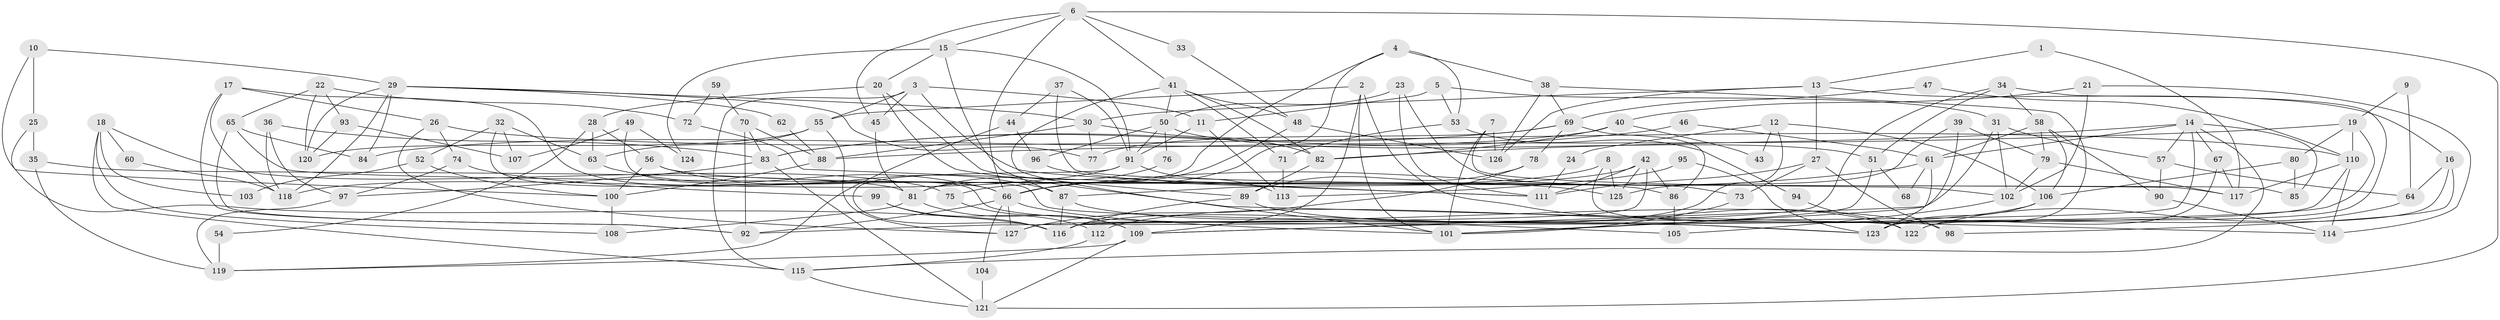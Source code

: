 // Generated by graph-tools (version 1.1) at 2025/26/03/09/25 03:26:13]
// undirected, 127 vertices, 254 edges
graph export_dot {
graph [start="1"]
  node [color=gray90,style=filled];
  1;
  2;
  3;
  4;
  5;
  6;
  7;
  8;
  9;
  10;
  11;
  12;
  13;
  14;
  15;
  16;
  17;
  18;
  19;
  20;
  21;
  22;
  23;
  24;
  25;
  26;
  27;
  28;
  29;
  30;
  31;
  32;
  33;
  34;
  35;
  36;
  37;
  38;
  39;
  40;
  41;
  42;
  43;
  44;
  45;
  46;
  47;
  48;
  49;
  50;
  51;
  52;
  53;
  54;
  55;
  56;
  57;
  58;
  59;
  60;
  61;
  62;
  63;
  64;
  65;
  66;
  67;
  68;
  69;
  70;
  71;
  72;
  73;
  74;
  75;
  76;
  77;
  78;
  79;
  80;
  81;
  82;
  83;
  84;
  85;
  86;
  87;
  88;
  89;
  90;
  91;
  92;
  93;
  94;
  95;
  96;
  97;
  98;
  99;
  100;
  101;
  102;
  103;
  104;
  105;
  106;
  107;
  108;
  109;
  110;
  111;
  112;
  113;
  114;
  115;
  116;
  117;
  118;
  119;
  120;
  121;
  122;
  123;
  124;
  125;
  126;
  127;
  1 -- 13;
  1 -- 117;
  2 -- 101;
  2 -- 109;
  2 -- 55;
  2 -- 122;
  3 -- 55;
  3 -- 45;
  3 -- 11;
  3 -- 111;
  3 -- 115;
  4 -- 38;
  4 -- 66;
  4 -- 53;
  4 -- 81;
  5 -- 11;
  5 -- 31;
  5 -- 53;
  6 -- 121;
  6 -- 66;
  6 -- 15;
  6 -- 33;
  6 -- 41;
  6 -- 45;
  7 -- 126;
  7 -- 101;
  7 -- 102;
  8 -- 125;
  8 -- 122;
  8 -- 75;
  9 -- 19;
  9 -- 64;
  10 -- 29;
  10 -- 100;
  10 -- 25;
  11 -- 113;
  11 -- 91;
  12 -- 106;
  12 -- 116;
  12 -- 24;
  12 -- 43;
  13 -- 30;
  13 -- 16;
  13 -- 27;
  13 -- 126;
  14 -- 61;
  14 -- 116;
  14 -- 57;
  14 -- 67;
  14 -- 82;
  14 -- 85;
  14 -- 115;
  15 -- 91;
  15 -- 20;
  15 -- 87;
  15 -- 124;
  16 -- 98;
  16 -- 64;
  16 -- 122;
  17 -- 118;
  17 -- 26;
  17 -- 66;
  17 -- 92;
  18 -- 75;
  18 -- 115;
  18 -- 60;
  18 -- 103;
  18 -- 108;
  19 -- 88;
  19 -- 109;
  19 -- 80;
  19 -- 110;
  20 -- 89;
  20 -- 28;
  20 -- 114;
  21 -- 114;
  21 -- 102;
  21 -- 40;
  22 -- 65;
  22 -- 120;
  22 -- 72;
  22 -- 93;
  23 -- 111;
  23 -- 50;
  23 -- 73;
  24 -- 111;
  25 -- 35;
  25 -- 116;
  26 -- 110;
  26 -- 127;
  26 -- 74;
  27 -- 111;
  27 -- 73;
  27 -- 98;
  28 -- 56;
  28 -- 54;
  28 -- 63;
  29 -- 77;
  29 -- 84;
  29 -- 30;
  29 -- 62;
  29 -- 118;
  29 -- 120;
  30 -- 82;
  30 -- 77;
  30 -- 88;
  31 -- 102;
  31 -- 57;
  31 -- 109;
  32 -- 63;
  32 -- 105;
  32 -- 52;
  32 -- 107;
  33 -- 48;
  34 -- 92;
  34 -- 123;
  34 -- 51;
  34 -- 58;
  35 -- 119;
  35 -- 81;
  36 -- 97;
  36 -- 118;
  36 -- 83;
  37 -- 91;
  37 -- 85;
  37 -- 44;
  38 -- 123;
  38 -- 126;
  38 -- 69;
  39 -- 125;
  39 -- 101;
  39 -- 79;
  40 -- 82;
  40 -- 43;
  40 -- 84;
  41 -- 101;
  41 -- 48;
  41 -- 50;
  41 -- 71;
  41 -- 82;
  42 -- 116;
  42 -- 86;
  42 -- 87;
  42 -- 111;
  42 -- 125;
  44 -- 119;
  44 -- 96;
  45 -- 81;
  46 -- 61;
  46 -- 83;
  47 -- 69;
  47 -- 110;
  48 -- 66;
  48 -- 126;
  49 -- 107;
  49 -- 123;
  49 -- 124;
  50 -- 91;
  50 -- 51;
  50 -- 76;
  50 -- 96;
  51 -- 68;
  51 -- 101;
  52 -- 100;
  52 -- 103;
  53 -- 71;
  53 -- 94;
  54 -- 119;
  55 -- 63;
  55 -- 120;
  55 -- 127;
  56 -- 87;
  56 -- 100;
  56 -- 86;
  57 -- 90;
  57 -- 64;
  58 -- 61;
  58 -- 79;
  58 -- 90;
  58 -- 106;
  59 -- 72;
  59 -- 70;
  60 -- 118;
  61 -- 66;
  61 -- 123;
  61 -- 68;
  62 -- 88;
  63 -- 66;
  64 -- 122;
  65 -- 117;
  65 -- 92;
  65 -- 84;
  66 -- 101;
  66 -- 92;
  66 -- 104;
  66 -- 127;
  67 -- 117;
  67 -- 123;
  69 -- 78;
  69 -- 77;
  69 -- 83;
  69 -- 86;
  70 -- 83;
  70 -- 92;
  70 -- 88;
  71 -- 113;
  72 -- 111;
  73 -- 101;
  74 -- 99;
  74 -- 97;
  75 -- 109;
  76 -- 81;
  78 -- 127;
  78 -- 89;
  79 -- 102;
  79 -- 117;
  80 -- 106;
  80 -- 85;
  81 -- 109;
  81 -- 108;
  82 -- 89;
  83 -- 97;
  83 -- 121;
  86 -- 105;
  87 -- 98;
  87 -- 116;
  88 -- 100;
  89 -- 116;
  89 -- 123;
  90 -- 114;
  91 -- 116;
  91 -- 113;
  91 -- 118;
  93 -- 120;
  93 -- 107;
  94 -- 122;
  95 -- 113;
  95 -- 123;
  96 -- 125;
  97 -- 119;
  99 -- 112;
  99 -- 116;
  100 -- 108;
  102 -- 105;
  104 -- 121;
  106 -- 123;
  106 -- 112;
  109 -- 121;
  109 -- 119;
  110 -- 127;
  110 -- 114;
  110 -- 117;
  112 -- 115;
  115 -- 121;
}

